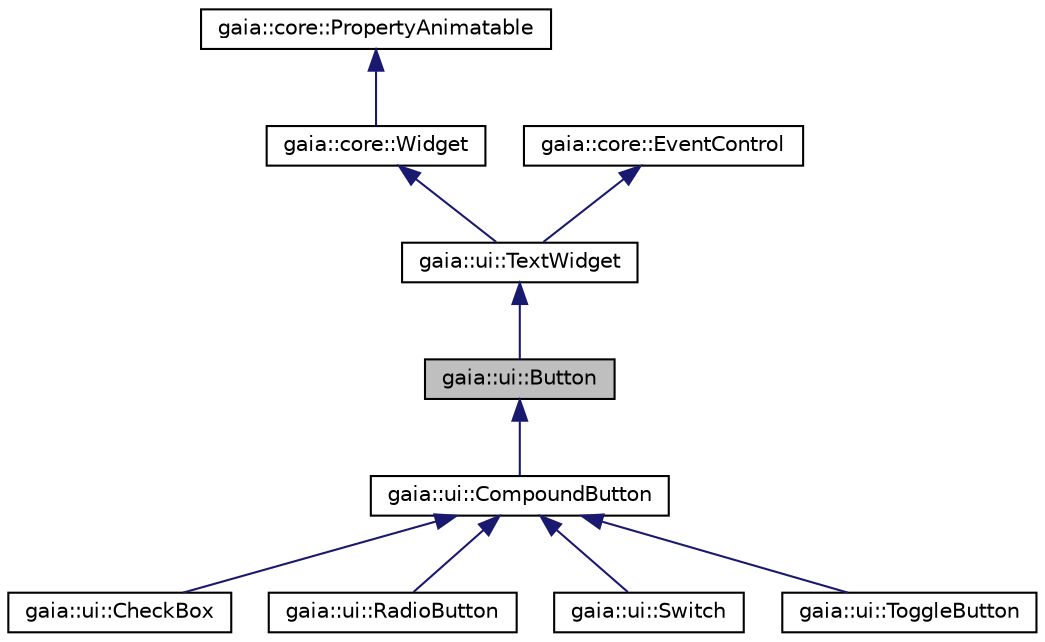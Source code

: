 digraph G
{
  edge [fontname="Helvetica",fontsize="10",labelfontname="Helvetica",labelfontsize="10"];
  node [fontname="Helvetica",fontsize="10",shape=record];
  Node1 [label="gaia::ui::Button",height=0.2,width=0.4,color="black", fillcolor="grey75", style="filled" fontcolor="black"];
  Node2 -> Node1 [dir=back,color="midnightblue",fontsize="10",style="solid",fontname="Helvetica"];
  Node2 [label="gaia::ui::TextWidget",height=0.2,width=0.4,color="black", fillcolor="white", style="filled",URL="$d9/d0f/classgaia_1_1ui_1_1_text_widget.html",tooltip="Displays text to the user and optionally allows them to edit it."];
  Node3 -> Node2 [dir=back,color="midnightblue",fontsize="10",style="solid",fontname="Helvetica"];
  Node3 [label="gaia::core::Widget",height=0.2,width=0.4,color="black", fillcolor="white", style="filled",URL="$d8/dac/classgaia_1_1core_1_1_widget.html",tooltip="The Widget class is the base class of all user interface component."];
  Node4 -> Node3 [dir=back,color="midnightblue",fontsize="10",style="solid",fontname="Helvetica"];
  Node4 [label="gaia::core::PropertyAnimatable",height=0.2,width=0.4,color="black", fillcolor="white", style="filled",URL="$d0/db2/classgaia_1_1core_1_1_property_animatable.html",tooltip="Any animation object need to implement PropertyAnimatable because of setting value."];
  Node5 -> Node2 [dir=back,color="midnightblue",fontsize="10",style="solid",fontname="Helvetica"];
  Node5 [label="gaia::core::EventControl",height=0.2,width=0.4,color="black", fillcolor="white", style="filled",URL="$dd/de0/classgaia_1_1core_1_1_event_control.html",tooltip="EventControl is used to dispatch event and register listener."];
  Node1 -> Node6 [dir=back,color="midnightblue",fontsize="10",style="solid",fontname="Helvetica"];
  Node6 [label="gaia::ui::CompoundButton",height=0.2,width=0.4,color="black", fillcolor="white", style="filled",URL="$de/d6f/classgaia_1_1ui_1_1_compound_button.html",tooltip="A button with two states, checked and unchecked."];
  Node6 -> Node7 [dir=back,color="midnightblue",fontsize="10",style="solid",fontname="Helvetica"];
  Node7 [label="gaia::ui::CheckBox",height=0.2,width=0.4,color="black", fillcolor="white", style="filled",URL="$da/d14/classgaia_1_1ui_1_1_check_box.html",tooltip="A checkbox is a specific type of two-states button that can be either checked or unchecked."];
  Node6 -> Node8 [dir=back,color="midnightblue",fontsize="10",style="solid",fontname="Helvetica"];
  Node8 [label="gaia::ui::RadioButton",height=0.2,width=0.4,color="black", fillcolor="white", style="filled",URL="$df/d02/classgaia_1_1ui_1_1_radio_button.html",tooltip="A radio button is a two-states button that can be either checked or unchecked."];
  Node6 -> Node9 [dir=back,color="midnightblue",fontsize="10",style="solid",fontname="Helvetica"];
  Node9 [label="gaia::ui::Switch",height=0.2,width=0.4,color="black", fillcolor="white", style="filled",URL="$df/dc7/classgaia_1_1ui_1_1_switch.html",tooltip="A Switch is a two-state toggle switch widget that can select between two options."];
  Node6 -> Node10 [dir=back,color="midnightblue",fontsize="10",style="solid",fontname="Helvetica"];
  Node10 [label="gaia::ui::ToggleButton",height=0.2,width=0.4,color="black", fillcolor="white", style="filled",URL="$d0/dde/classgaia_1_1ui_1_1_toggle_button.html",tooltip="Displays checked/unchecked states as a button with a &quot;light&quot; indicator and by default accompanied wit..."];
}
